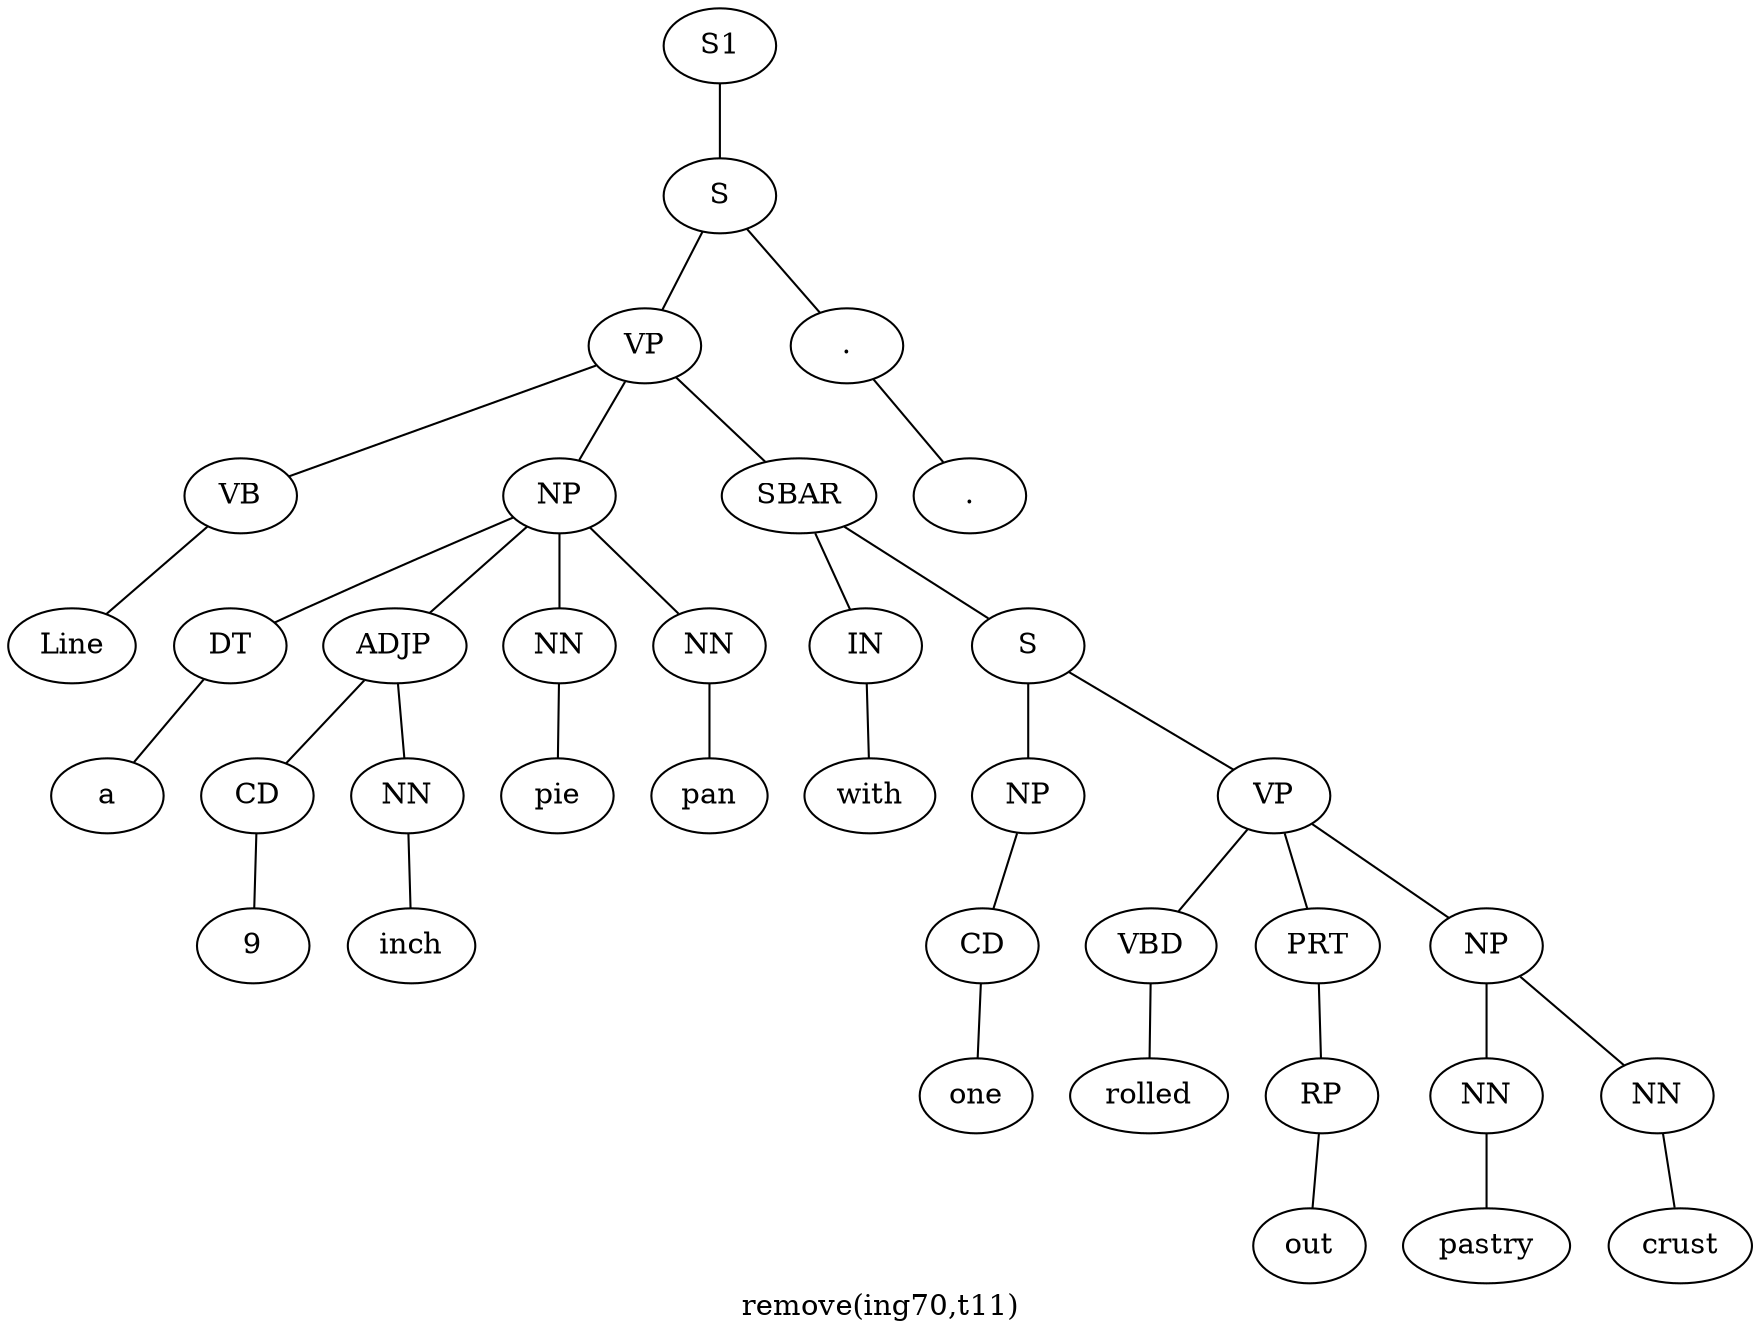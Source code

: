 graph SyntaxGraph {
	label = "remove(ing70,t11)";
	Node0 [label="S1"];
	Node1 [label="S"];
	Node2 [label="VP"];
	Node3 [label="VB"];
	Node4 [label="Line"];
	Node5 [label="NP"];
	Node6 [label="DT"];
	Node7 [label="a"];
	Node8 [label="ADJP"];
	Node9 [label="CD"];
	Node10 [label="9"];
	Node11 [label="NN"];
	Node12 [label="inch"];
	Node13 [label="NN"];
	Node14 [label="pie"];
	Node15 [label="NN"];
	Node16 [label="pan"];
	Node17 [label="SBAR"];
	Node18 [label="IN"];
	Node19 [label="with"];
	Node20 [label="S"];
	Node21 [label="NP"];
	Node22 [label="CD"];
	Node23 [label="one"];
	Node24 [label="VP"];
	Node25 [label="VBD"];
	Node26 [label="rolled"];
	Node27 [label="PRT"];
	Node28 [label="RP"];
	Node29 [label="out"];
	Node30 [label="NP"];
	Node31 [label="NN"];
	Node32 [label="pastry"];
	Node33 [label="NN"];
	Node34 [label="crust"];
	Node35 [label="."];
	Node36 [label="."];

	Node0 -- Node1;
	Node1 -- Node2;
	Node1 -- Node35;
	Node2 -- Node3;
	Node2 -- Node5;
	Node2 -- Node17;
	Node3 -- Node4;
	Node5 -- Node6;
	Node5 -- Node8;
	Node5 -- Node13;
	Node5 -- Node15;
	Node6 -- Node7;
	Node8 -- Node9;
	Node8 -- Node11;
	Node9 -- Node10;
	Node11 -- Node12;
	Node13 -- Node14;
	Node15 -- Node16;
	Node17 -- Node18;
	Node17 -- Node20;
	Node18 -- Node19;
	Node20 -- Node21;
	Node20 -- Node24;
	Node21 -- Node22;
	Node22 -- Node23;
	Node24 -- Node25;
	Node24 -- Node27;
	Node24 -- Node30;
	Node25 -- Node26;
	Node27 -- Node28;
	Node28 -- Node29;
	Node30 -- Node31;
	Node30 -- Node33;
	Node31 -- Node32;
	Node33 -- Node34;
	Node35 -- Node36;
}
